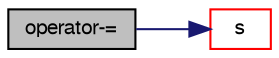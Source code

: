digraph "operator-="
{
  bgcolor="transparent";
  edge [fontname="FreeSans",fontsize="10",labelfontname="FreeSans",labelfontsize="10"];
  node [fontname="FreeSans",fontsize="10",shape=record];
  rankdir="LR";
  Node261 [label="operator-=",height=0.2,width=0.4,color="black", fillcolor="grey75", style="filled", fontcolor="black"];
  Node261 -> Node262 [color="midnightblue",fontsize="10",style="solid",fontname="FreeSans"];
  Node262 [label="s",height=0.2,width=0.4,color="red",URL="$a30362.html#a44ae09d155460df28a7f53fa22450c69",tooltip="Entropy [J/(kmol K)]. "];
}
